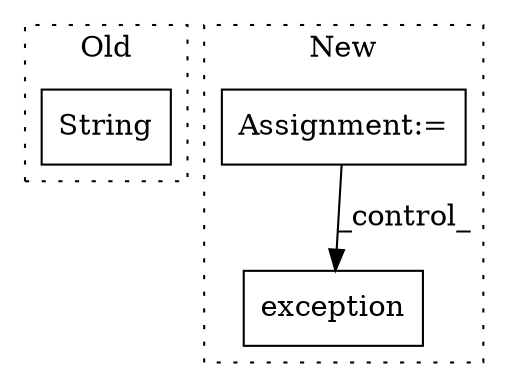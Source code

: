 digraph G {
subgraph cluster0 {
1 [label="String" a="32" s="2563,2572" l="7,1" shape="box"];
label = "Old";
style="dotted";
}
subgraph cluster1 {
2 [label="exception" a="32" s="3080,3145" l="10,1" shape="box"];
3 [label="Assignment:=" a="7" s="1707" l="6" shape="box"];
label = "New";
style="dotted";
}
3 -> 2 [label="_control_"];
}